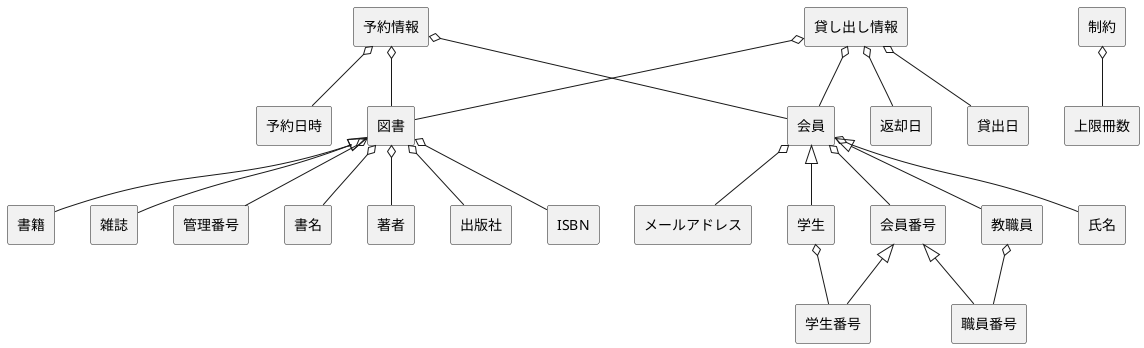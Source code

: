 @startuml 大原情報科学大学・図書館システムドメインモデル図
skinparam componentStyle rectangle

[予約情報] o-- [会員]
[予約情報] o-- [図書]
[予約情報] o-- [予約日時]

[貸し出し情報] o-- [会員]
[貸し出し情報] o-- [図書]
[貸し出し情報] o-- [貸出日]
[貸し出し情報] o-- [返却日]

[会員] o-- [会員番号]
[会員] o-- [氏名]
[会員] o-- [メールアドレス]
[会員] <|-- [学生]
[会員] <|-- [教職員]

[学生] o-- [学生番号]
[教職員] o-- [職員番号]

[会員番号] <|-- [学生番号]
[会員番号] <|-- [職員番号]

[図書] o-- [管理番号]
[図書] o-- [書名]
[図書] o-- [著者]
[図書] o-- [出版社]
[図書] o-- [ISBN]
[図書] <|-- [書籍]
[図書] <|-- [雑誌]

[制約] o-- [上限冊数]

@enduml